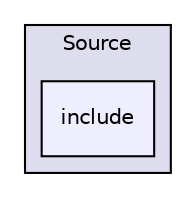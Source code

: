 digraph "LiZhaoyuan1/Source/include" {
  bgcolor=transparent;
  compound=true
  node [ fontsize="10", fontname="Helvetica"];
  edge [ labelfontsize="10", labelfontname="Helvetica"];
  subgraph clusterdir_4c8573a83f728eacb45f1c9397594f2d {
    graph [ bgcolor="#ddddee", pencolor="black", label="Source" fontname="Helvetica", fontsize="10", URL="dir_4c8573a83f728eacb45f1c9397594f2d.html"]
  dir_b0510db046e4e4e1116cf31e8430bcb1 [shape=box, label="include", style="filled", fillcolor="#eeeeff", pencolor="black", URL="dir_b0510db046e4e4e1116cf31e8430bcb1.html"];
  }
}
